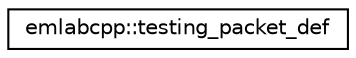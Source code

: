 digraph "Graphical Class Hierarchy"
{
 // LATEX_PDF_SIZE
  edge [fontname="Helvetica",fontsize="10",labelfontname="Helvetica",labelfontsize="10"];
  node [fontname="Helvetica",fontsize="10",shape=record];
  rankdir="LR";
  Node0 [label="emlabcpp::testing_packet_def",height=0.2,width=0.4,color="black", fillcolor="white", style="filled",URL="$structemlabcpp_1_1testing__packet__def.html",tooltip=" "];
}

